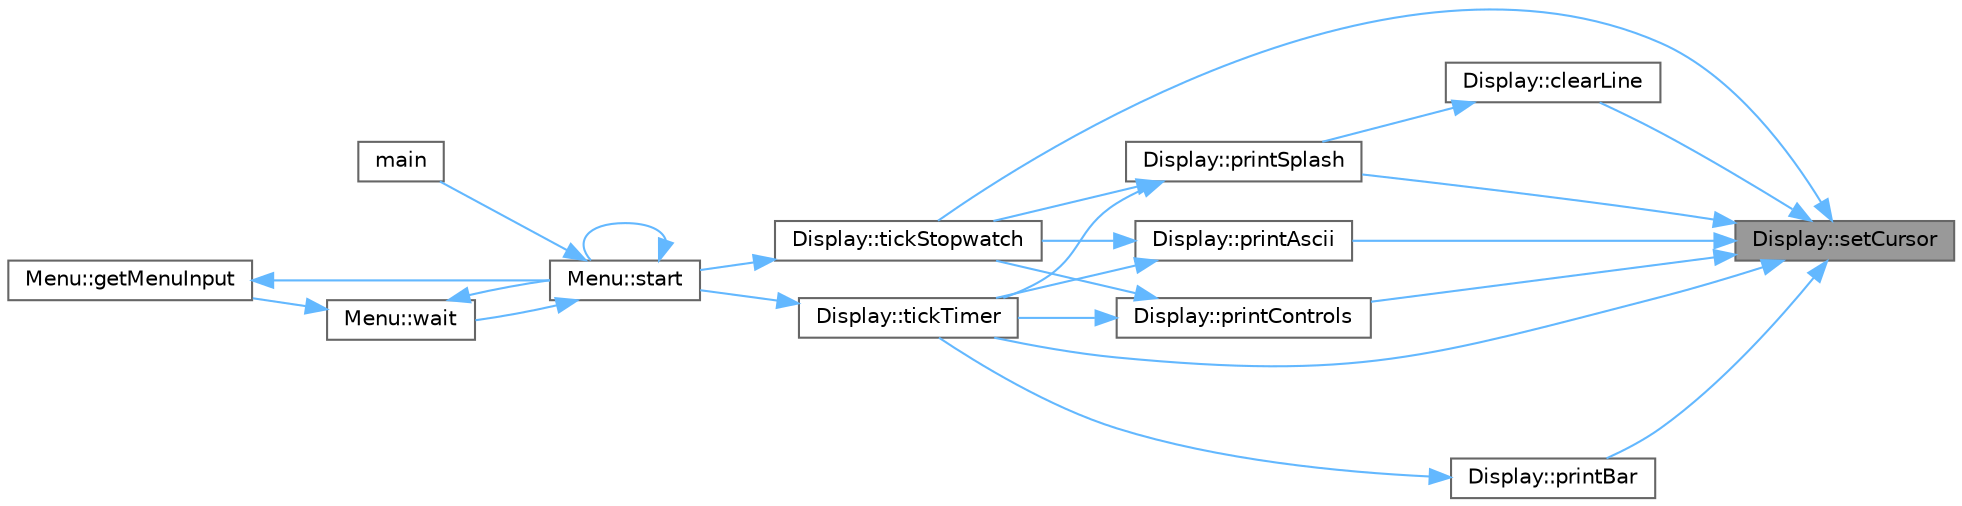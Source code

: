 digraph "Display::setCursor"
{
 // INTERACTIVE_SVG=YES
 // LATEX_PDF_SIZE
  bgcolor="transparent";
  edge [fontname=Helvetica,fontsize=10,labelfontname=Helvetica,labelfontsize=10];
  node [fontname=Helvetica,fontsize=10,shape=box,height=0.2,width=0.4];
  rankdir="RL";
  Node1 [id="Node000001",label="Display::setCursor",height=0.2,width=0.4,color="gray40", fillcolor="grey60", style="filled", fontcolor="black",tooltip="Sets the cursor position in the terminal."];
  Node1 -> Node2 [id="edge1_Node000001_Node000002",dir="back",color="steelblue1",style="solid",tooltip=" "];
  Node2 [id="Node000002",label="Display::clearLine",height=0.2,width=0.4,color="grey40", fillcolor="white", style="filled",URL="$class_display.html#aaa0ffb7318a45caa0b74d3d439e623f0",tooltip="Clears a specific line in the terminal."];
  Node2 -> Node3 [id="edge2_Node000002_Node000003",dir="back",color="steelblue1",style="solid",tooltip=" "];
  Node3 [id="Node000003",label="Display::printSplash",height=0.2,width=0.4,color="grey40", fillcolor="white", style="filled",URL="$class_display.html#a62d8435627ea69fbccaef4cef32d785d",tooltip="Prints the splash screen to the terminal."];
  Node3 -> Node4 [id="edge3_Node000003_Node000004",dir="back",color="steelblue1",style="solid",tooltip=" "];
  Node4 [id="Node000004",label="Display::tickStopwatch",height=0.2,width=0.4,color="grey40", fillcolor="white", style="filled",URL="$class_display.html#a670c8db4c53ae0f09d6d3b57f1813b7f",tooltip="Updates the display based on the state of the provided Stopwatch object."];
  Node4 -> Node5 [id="edge4_Node000004_Node000005",dir="back",color="steelblue1",style="solid",tooltip=" "];
  Node5 [id="Node000005",label="Menu::start",height=0.2,width=0.4,color="grey40", fillcolor="white", style="filled",URL="$class_menu.html#ae1ec62e738dda7faaaec850bd0b58ffe",tooltip="Starts the main menu loop, allowing the user to choose between Timer, Stopwatch, and Alarm."];
  Node5 -> Node6 [id="edge5_Node000005_Node000006",dir="back",color="steelblue1",style="solid",tooltip=" "];
  Node6 [id="Node000006",label="main",height=0.2,width=0.4,color="grey40", fillcolor="white", style="filled",URL="$main_8cpp.html#ae66f6b31b5ad750f1fe042a706a4e3d4",tooltip="The main function of the program."];
  Node5 -> Node5 [id="edge6_Node000005_Node000005",dir="back",color="steelblue1",style="solid",tooltip=" "];
  Node5 -> Node7 [id="edge7_Node000005_Node000007",dir="back",color="steelblue1",style="solid",tooltip=" "];
  Node7 [id="Node000007",label="Menu::wait",height=0.2,width=0.4,color="grey40", fillcolor="white", style="filled",URL="$class_menu.html#a4ab7d9809ad0f490ad7634a76b37589b",tooltip="Waits for a specific duration using busy-waiting."];
  Node7 -> Node8 [id="edge8_Node000007_Node000008",dir="back",color="steelblue1",style="solid",tooltip=" "];
  Node8 [id="Node000008",label="Menu::getMenuInput",height=0.2,width=0.4,color="grey40", fillcolor="white", style="filled",URL="$class_menu.html#a0699f1b4c5bd69ae1d5bee2e5043c452",tooltip="Waits for the user to press a valid key (1, 2, 3, or Q) for menu selection."];
  Node8 -> Node5 [id="edge9_Node000008_Node000005",dir="back",color="steelblue1",style="solid",tooltip=" "];
  Node7 -> Node5 [id="edge10_Node000007_Node000005",dir="back",color="steelblue1",style="solid",tooltip=" "];
  Node3 -> Node9 [id="edge11_Node000003_Node000009",dir="back",color="steelblue1",style="solid",tooltip=" "];
  Node9 [id="Node000009",label="Display::tickTimer",height=0.2,width=0.4,color="grey40", fillcolor="white", style="filled",URL="$class_display.html#a02b2228e05be168eda0b817d1ecf5db7",tooltip="Updates the display based on the state of the provided Timer object."];
  Node9 -> Node5 [id="edge12_Node000009_Node000005",dir="back",color="steelblue1",style="solid",tooltip=" "];
  Node1 -> Node10 [id="edge13_Node000001_Node000010",dir="back",color="steelblue1",style="solid",tooltip=" "];
  Node10 [id="Node000010",label="Display::printAscii",height=0.2,width=0.4,color="grey40", fillcolor="white", style="filled",URL="$class_display.html#aab9a518037074ce68da2a7792771908d",tooltip="Prints ASCII art to the terminal."];
  Node10 -> Node4 [id="edge14_Node000010_Node000004",dir="back",color="steelblue1",style="solid",tooltip=" "];
  Node10 -> Node9 [id="edge15_Node000010_Node000009",dir="back",color="steelblue1",style="solid",tooltip=" "];
  Node1 -> Node11 [id="edge16_Node000001_Node000011",dir="back",color="steelblue1",style="solid",tooltip=" "];
  Node11 [id="Node000011",label="Display::printBar",height=0.2,width=0.4,color="grey40", fillcolor="white", style="filled",URL="$class_display.html#a034871a688ea9c2cf5801d120b0cfcf6",tooltip="Prints the progress bar to the terminal."];
  Node11 -> Node9 [id="edge17_Node000011_Node000009",dir="back",color="steelblue1",style="solid",tooltip=" "];
  Node1 -> Node12 [id="edge18_Node000001_Node000012",dir="back",color="steelblue1",style="solid",tooltip=" "];
  Node12 [id="Node000012",label="Display::printControls",height=0.2,width=0.4,color="grey40", fillcolor="white", style="filled",URL="$class_display.html#a3480427024243711ee66efc51ddf0fa3",tooltip="Prints controls to the terminal."];
  Node12 -> Node4 [id="edge19_Node000012_Node000004",dir="back",color="steelblue1",style="solid",tooltip=" "];
  Node12 -> Node9 [id="edge20_Node000012_Node000009",dir="back",color="steelblue1",style="solid",tooltip=" "];
  Node1 -> Node3 [id="edge21_Node000001_Node000003",dir="back",color="steelblue1",style="solid",tooltip=" "];
  Node1 -> Node4 [id="edge22_Node000001_Node000004",dir="back",color="steelblue1",style="solid",tooltip=" "];
  Node1 -> Node9 [id="edge23_Node000001_Node000009",dir="back",color="steelblue1",style="solid",tooltip=" "];
}
